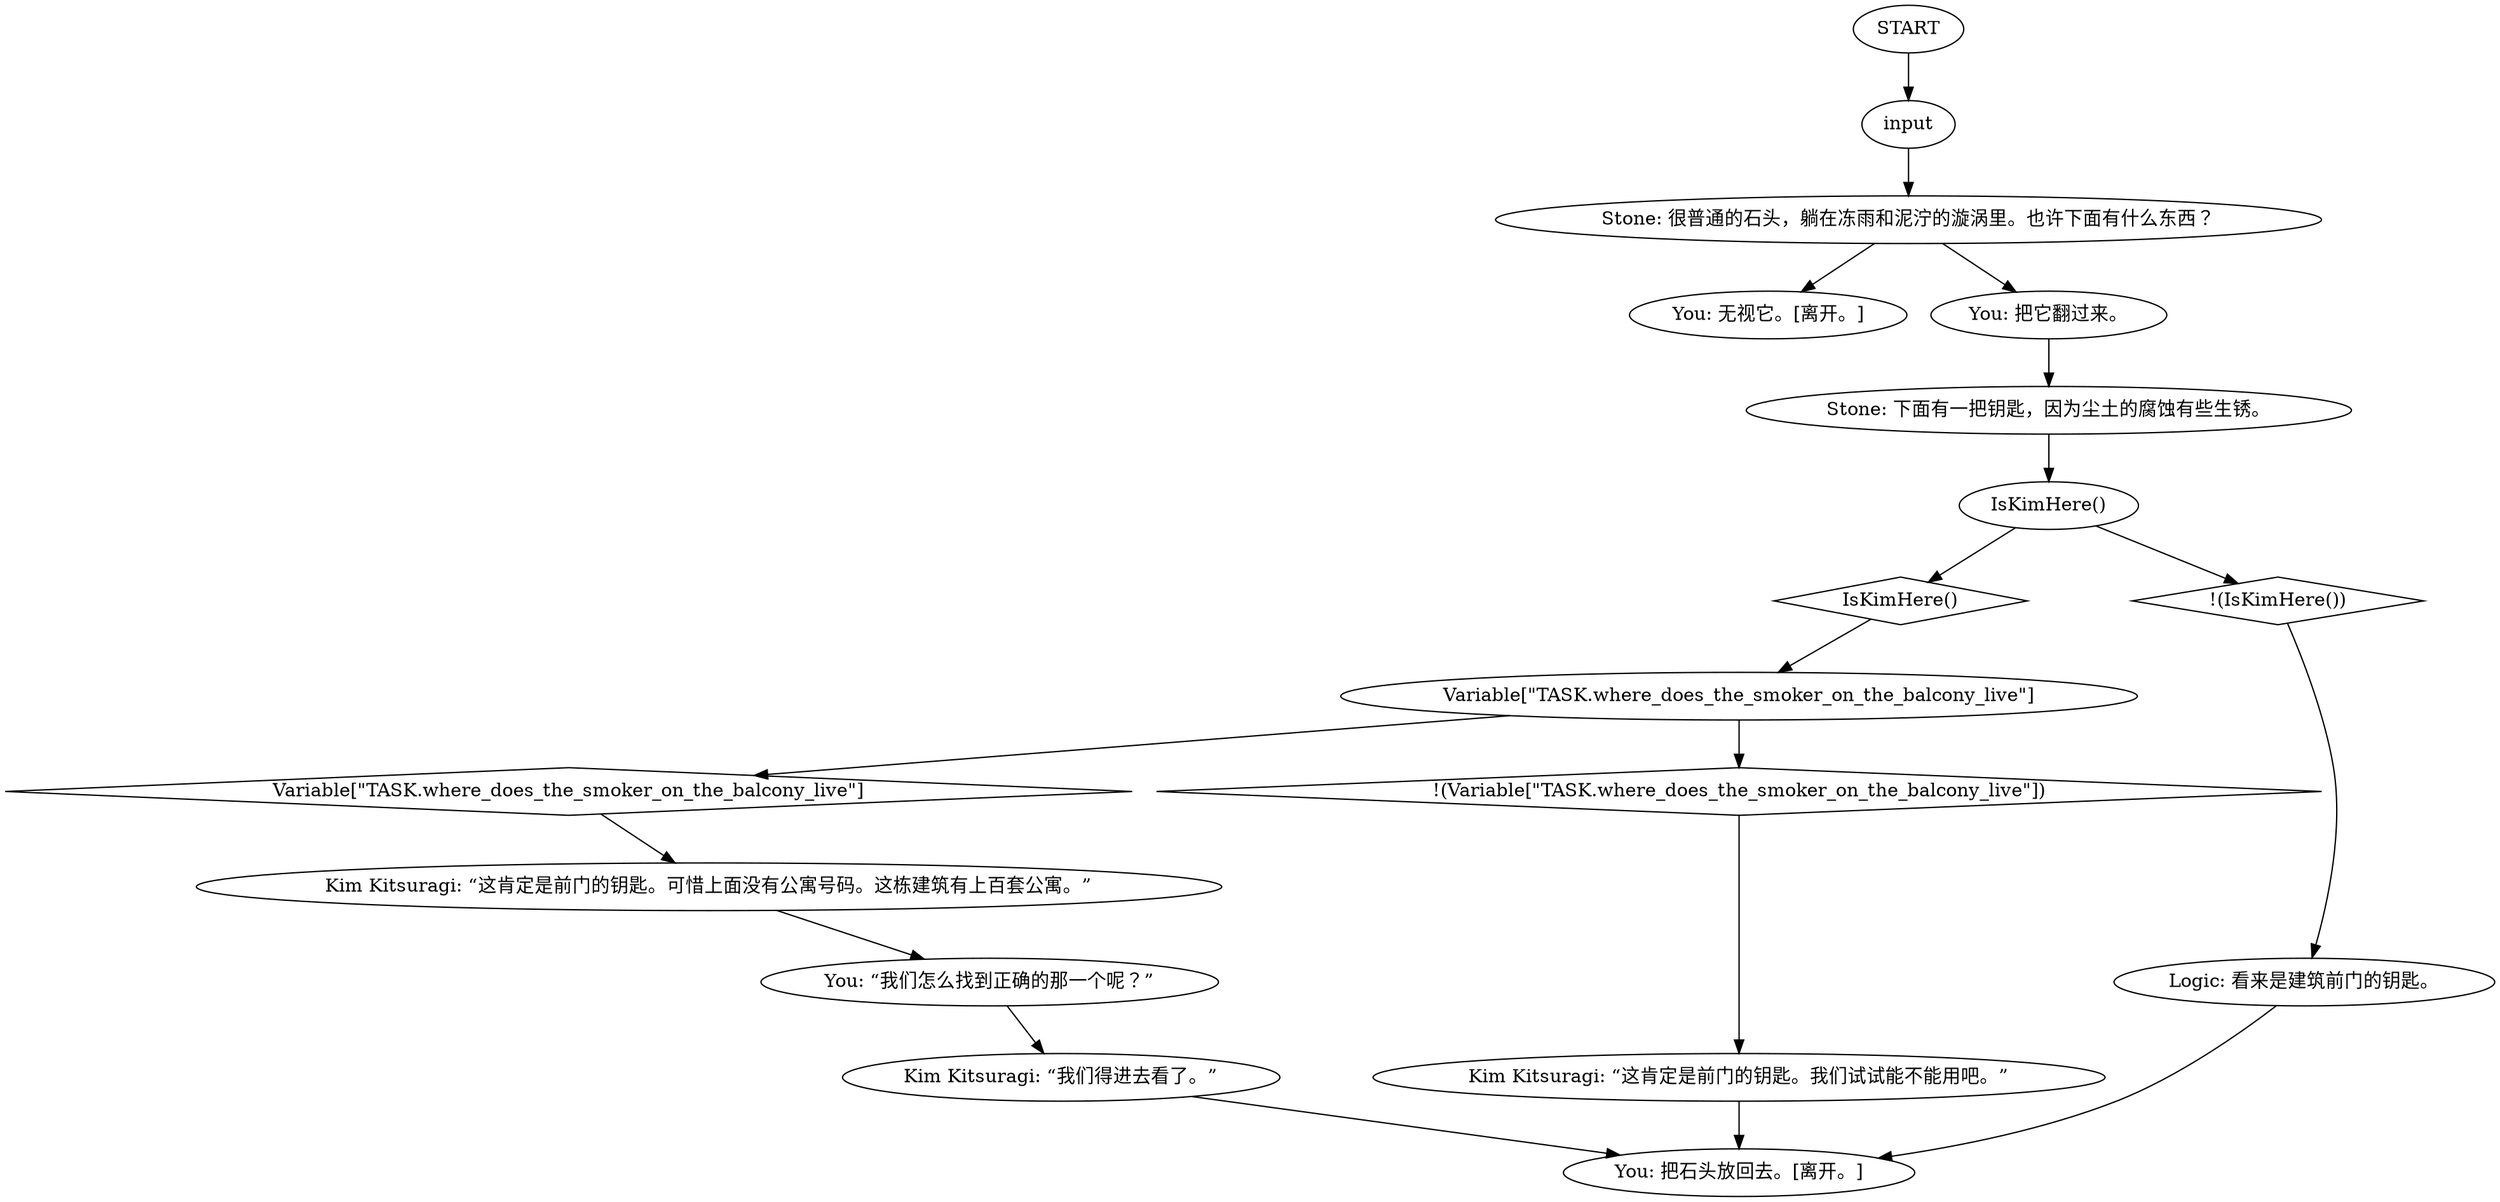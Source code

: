 # BACKYARD / STONE PERC
# First follow-up convo with Kim where you discover keys under the stone. Difficult perception finds the stone.
# ==================================================
digraph G {
	  0 [label="START"];
	  1 [label="input"];
	  2 [label="Stone: 很普通的石头，躺在冻雨和泥泞的漩涡里。也许下面有什么东西？"];
	  3 [label="You: 无视它。[离开。]"];
	  4 [label="Logic: 看来是建筑前门的钥匙。"];
	  5 [label="Variable[\"TASK.where_does_the_smoker_on_the_balcony_live\"]"];
	  6 [label="Variable[\"TASK.where_does_the_smoker_on_the_balcony_live\"]", shape=diamond];
	  7 [label="!(Variable[\"TASK.where_does_the_smoker_on_the_balcony_live\"])", shape=diamond];
	  8 [label="You: 把石头放回去。[离开。]"];
	  10 [label="Kim Kitsuragi: “这肯定是前门的钥匙。可惜上面没有公寓号码。这栋建筑有上百套公寓。”"];
	  11 [label="IsKimHere()"];
	  12 [label="IsKimHere()", shape=diamond];
	  13 [label="!(IsKimHere())", shape=diamond];
	  14 [label="You: 把它翻过来。"];
	  15 [label="You: “我们怎么找到正确的那一个呢？”"];
	  16 [label="Kim Kitsuragi: “这肯定是前门的钥匙。我们试试能不能用吧。”"];
	  17 [label="Kim Kitsuragi: “我们得进去看了。”"];
	  18 [label="Stone: 下面有一把钥匙，因为尘土的腐蚀有些生锈。"];
	  0 -> 1
	  1 -> 2
	  2 -> 3
	  2 -> 14
	  4 -> 8
	  5 -> 6
	  5 -> 7
	  6 -> 10
	  7 -> 16
	  10 -> 15
	  11 -> 12
	  11 -> 13
	  12 -> 5
	  13 -> 4
	  14 -> 18
	  15 -> 17
	  16 -> 8
	  17 -> 8
	  18 -> 11
}

